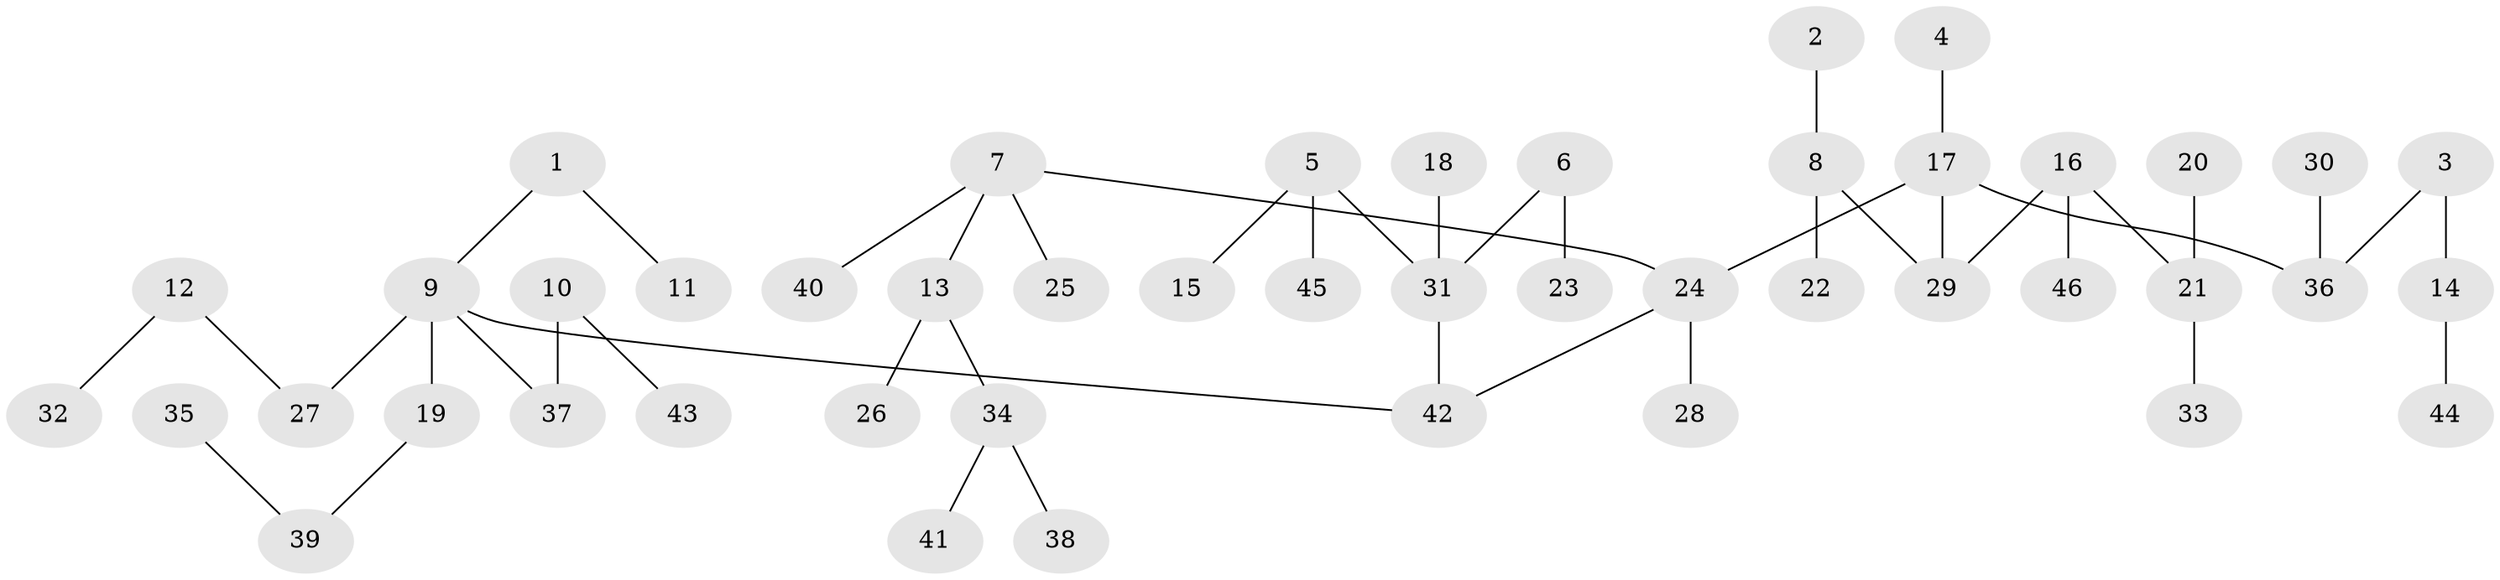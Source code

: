 // original degree distribution, {6: 0.03260869565217391, 5: 0.03260869565217391, 4: 0.06521739130434782, 2: 0.25, 1: 0.5, 3: 0.11956521739130435}
// Generated by graph-tools (version 1.1) at 2025/02/03/09/25 03:02:25]
// undirected, 46 vertices, 45 edges
graph export_dot {
graph [start="1"]
  node [color=gray90,style=filled];
  1;
  2;
  3;
  4;
  5;
  6;
  7;
  8;
  9;
  10;
  11;
  12;
  13;
  14;
  15;
  16;
  17;
  18;
  19;
  20;
  21;
  22;
  23;
  24;
  25;
  26;
  27;
  28;
  29;
  30;
  31;
  32;
  33;
  34;
  35;
  36;
  37;
  38;
  39;
  40;
  41;
  42;
  43;
  44;
  45;
  46;
  1 -- 9 [weight=1.0];
  1 -- 11 [weight=1.0];
  2 -- 8 [weight=1.0];
  3 -- 14 [weight=1.0];
  3 -- 36 [weight=1.0];
  4 -- 17 [weight=1.0];
  5 -- 15 [weight=1.0];
  5 -- 31 [weight=1.0];
  5 -- 45 [weight=1.0];
  6 -- 23 [weight=1.0];
  6 -- 31 [weight=1.0];
  7 -- 13 [weight=1.0];
  7 -- 24 [weight=1.0];
  7 -- 25 [weight=1.0];
  7 -- 40 [weight=1.0];
  8 -- 22 [weight=1.0];
  8 -- 29 [weight=1.0];
  9 -- 19 [weight=1.0];
  9 -- 27 [weight=1.0];
  9 -- 37 [weight=1.0];
  9 -- 42 [weight=1.0];
  10 -- 37 [weight=1.0];
  10 -- 43 [weight=1.0];
  12 -- 27 [weight=1.0];
  12 -- 32 [weight=1.0];
  13 -- 26 [weight=1.0];
  13 -- 34 [weight=1.0];
  14 -- 44 [weight=1.0];
  16 -- 21 [weight=1.0];
  16 -- 29 [weight=1.0];
  16 -- 46 [weight=1.0];
  17 -- 24 [weight=1.0];
  17 -- 29 [weight=1.0];
  17 -- 36 [weight=1.0];
  18 -- 31 [weight=1.0];
  19 -- 39 [weight=1.0];
  20 -- 21 [weight=1.0];
  21 -- 33 [weight=1.0];
  24 -- 28 [weight=1.0];
  24 -- 42 [weight=1.0];
  30 -- 36 [weight=1.0];
  31 -- 42 [weight=1.0];
  34 -- 38 [weight=1.0];
  34 -- 41 [weight=1.0];
  35 -- 39 [weight=1.0];
}
